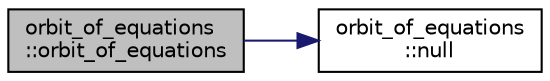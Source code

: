 digraph "orbit_of_equations::orbit_of_equations"
{
  edge [fontname="Helvetica",fontsize="10",labelfontname="Helvetica",labelfontsize="10"];
  node [fontname="Helvetica",fontsize="10",shape=record];
  rankdir="LR";
  Node0 [label="orbit_of_equations\l::orbit_of_equations",height=0.2,width=0.4,color="black", fillcolor="grey75", style="filled", fontcolor="black"];
  Node0 -> Node1 [color="midnightblue",fontsize="10",style="solid",fontname="Helvetica"];
  Node1 [label="orbit_of_equations\l::null",height=0.2,width=0.4,color="black", fillcolor="white", style="filled",URL="$dd/d23/classorbit__of__equations.html#a4f1535b0ef58ca24bc8b08c526f127b8"];
}
